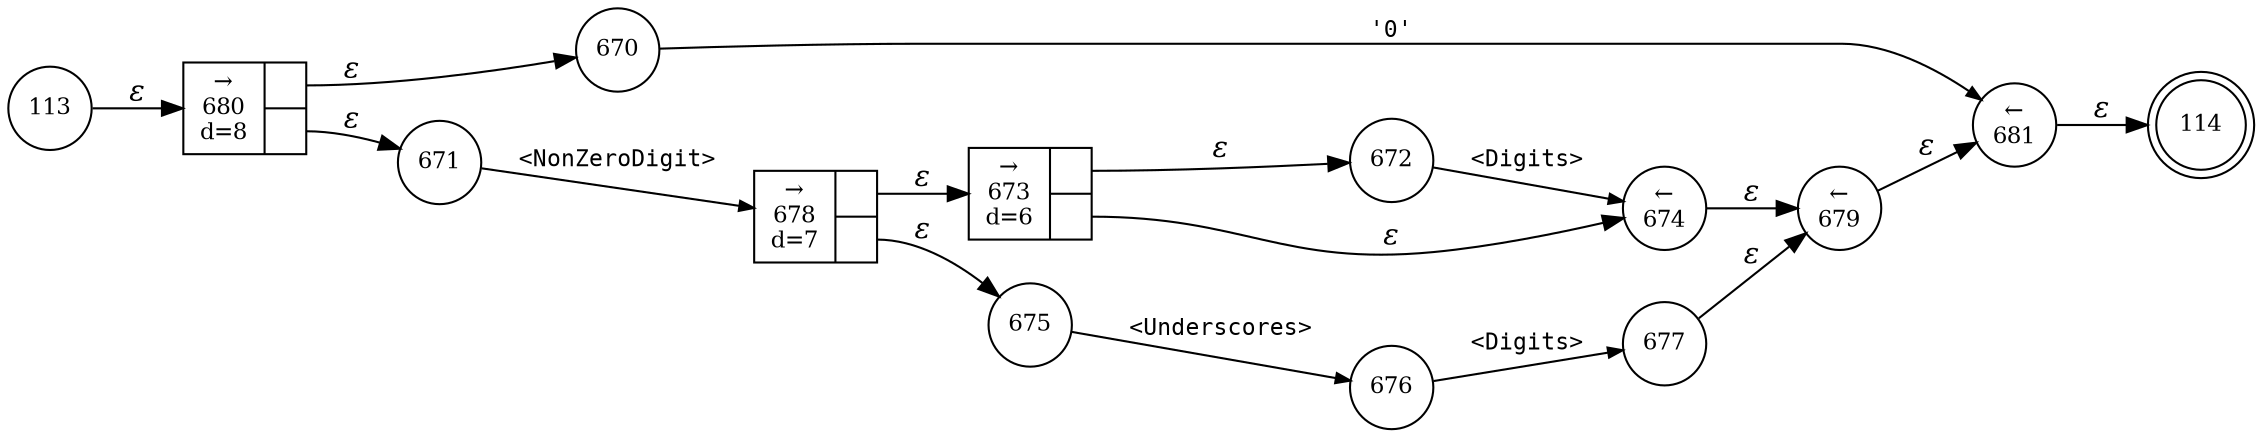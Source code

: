 digraph ATN {
rankdir=LR;
s114[fontsize=11, label="114", shape=doublecircle, fixedsize=true, width=.6];
s672[fontsize=11,label="672", shape=circle, fixedsize=true, width=.55, peripheries=1];
s673[fontsize=11,label="{&rarr;\n673\nd=6|{<p0>|<p1>}}", shape=record, fixedsize=false, peripheries=1];
s674[fontsize=11,label="&larr;\n674", shape=circle, fixedsize=true, width=.55, peripheries=1];
s675[fontsize=11,label="675", shape=circle, fixedsize=true, width=.55, peripheries=1];
s676[fontsize=11,label="676", shape=circle, fixedsize=true, width=.55, peripheries=1];
s677[fontsize=11,label="677", shape=circle, fixedsize=true, width=.55, peripheries=1];
s678[fontsize=11,label="{&rarr;\n678\nd=7|{<p0>|<p1>}}", shape=record, fixedsize=false, peripheries=1];
s679[fontsize=11,label="&larr;\n679", shape=circle, fixedsize=true, width=.55, peripheries=1];
s680[fontsize=11,label="{&rarr;\n680\nd=8|{<p0>|<p1>}}", shape=record, fixedsize=false, peripheries=1];
s681[fontsize=11,label="&larr;\n681", shape=circle, fixedsize=true, width=.55, peripheries=1];
s113[fontsize=11,label="113", shape=circle, fixedsize=true, width=.55, peripheries=1];
s670[fontsize=11,label="670", shape=circle, fixedsize=true, width=.55, peripheries=1];
s671[fontsize=11,label="671", shape=circle, fixedsize=true, width=.55, peripheries=1];
s113 -> s680 [fontname="Times-Italic", label="&epsilon;"];
s680:p0 -> s670 [fontname="Times-Italic", label="&epsilon;"];
s680:p1 -> s671 [fontname="Times-Italic", label="&epsilon;"];
s670 -> s681 [fontsize=11, fontname="Courier", arrowsize=.7, label = "'0'", arrowhead = normal];
s671 -> s678 [fontsize=11, fontname="Courier", arrowsize=.7, label = "<NonZeroDigit>", arrowhead = normal];
s681 -> s114 [fontname="Times-Italic", label="&epsilon;"];
s678:p0 -> s673 [fontname="Times-Italic", label="&epsilon;"];
s678:p1 -> s675 [fontname="Times-Italic", label="&epsilon;"];
s673:p0 -> s672 [fontname="Times-Italic", label="&epsilon;"];
s673:p1 -> s674 [fontname="Times-Italic", label="&epsilon;"];
s675 -> s676 [fontsize=11, fontname="Courier", arrowsize=.7, label = "<Underscores>", arrowhead = normal];
s672 -> s674 [fontsize=11, fontname="Courier", arrowsize=.7, label = "<Digits>", arrowhead = normal];
s674 -> s679 [fontname="Times-Italic", label="&epsilon;"];
s676 -> s677 [fontsize=11, fontname="Courier", arrowsize=.7, label = "<Digits>", arrowhead = normal];
s679 -> s681 [fontname="Times-Italic", label="&epsilon;"];
s677 -> s679 [fontname="Times-Italic", label="&epsilon;"];
}